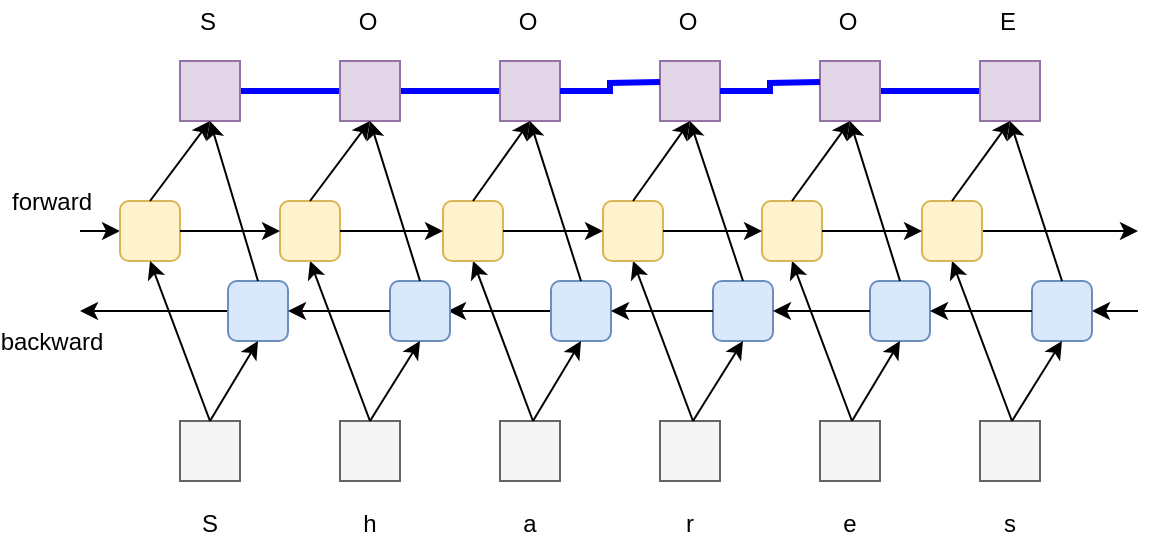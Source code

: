 <mxfile version="10.6.7" type="github"><diagram id="g8HI_m6oErlPgAcW6DRu" name="Page-1"><mxGraphModel dx="1158" dy="614" grid="1" gridSize="10" guides="1" tooltips="1" connect="1" arrows="1" fold="1" page="1" pageScale="1" pageWidth="827" pageHeight="1169" math="0" shadow="0"><root><mxCell id="0"/><mxCell id="1" parent="0"/><mxCell id="rIfPOnlPsE5DQsTtagdx-1" value="" style="group" vertex="1" connectable="0" parent="1"><mxGeometry x="36" y="74.5" width="563" height="271" as="geometry"/></mxCell><mxCell id="rIfPOnlPsE5DQsTtagdx-2" value="" style="whiteSpace=wrap;html=1;aspect=fixed;fillColor=#f5f5f5;strokeColor=#666666;fontColor=#333333;" vertex="1" parent="rIfPOnlPsE5DQsTtagdx-1"><mxGeometry x="84" y="210" width="30" height="30" as="geometry"/></mxCell><mxCell id="rIfPOnlPsE5DQsTtagdx-3" value="" style="whiteSpace=wrap;html=1;aspect=fixed;fillColor=#f5f5f5;strokeColor=#666666;fontColor=#333333;" vertex="1" parent="rIfPOnlPsE5DQsTtagdx-1"><mxGeometry x="164" y="210" width="30" height="30" as="geometry"/></mxCell><mxCell id="rIfPOnlPsE5DQsTtagdx-4" value="" style="whiteSpace=wrap;html=1;aspect=fixed;fillColor=#f5f5f5;strokeColor=#666666;fontColor=#333333;" vertex="1" parent="rIfPOnlPsE5DQsTtagdx-1"><mxGeometry x="244" y="210" width="30" height="30" as="geometry"/></mxCell><mxCell id="rIfPOnlPsE5DQsTtagdx-5" value="" style="whiteSpace=wrap;html=1;aspect=fixed;fillColor=#f5f5f5;strokeColor=#666666;fontColor=#333333;" vertex="1" parent="rIfPOnlPsE5DQsTtagdx-1"><mxGeometry x="324" y="210" width="30" height="30" as="geometry"/></mxCell><mxCell id="rIfPOnlPsE5DQsTtagdx-6" value="" style="whiteSpace=wrap;html=1;aspect=fixed;fillColor=#f5f5f5;strokeColor=#666666;fontColor=#333333;" vertex="1" parent="rIfPOnlPsE5DQsTtagdx-1"><mxGeometry x="404" y="210" width="30" height="30" as="geometry"/></mxCell><mxCell id="rIfPOnlPsE5DQsTtagdx-7" value="" style="whiteSpace=wrap;html=1;aspect=fixed;fillColor=#f5f5f5;strokeColor=#666666;fontColor=#333333;" vertex="1" parent="rIfPOnlPsE5DQsTtagdx-1"><mxGeometry x="484" y="210" width="30" height="30" as="geometry"/></mxCell><mxCell id="rIfPOnlPsE5DQsTtagdx-8" style="edgeStyle=none;rounded=0;orthogonalLoop=1;jettySize=auto;html=1;exitX=0;exitY=0.5;exitDx=0;exitDy=0;startArrow=none;startFill=0;endArrow=classic;endFill=1;" edge="1" parent="rIfPOnlPsE5DQsTtagdx-1" source="rIfPOnlPsE5DQsTtagdx-9"><mxGeometry relative="1" as="geometry"><mxPoint x="34" y="155" as="targetPoint"/></mxGeometry></mxCell><mxCell id="rIfPOnlPsE5DQsTtagdx-9" value="" style="rounded=1;whiteSpace=wrap;html=1;fillColor=#dae8fc;strokeColor=#6c8ebf;" vertex="1" parent="rIfPOnlPsE5DQsTtagdx-1"><mxGeometry x="108" y="140" width="30" height="30" as="geometry"/></mxCell><mxCell id="rIfPOnlPsE5DQsTtagdx-10" style="edgeStyle=none;rounded=0;orthogonalLoop=1;jettySize=auto;html=1;exitX=0;exitY=0.5;exitDx=0;exitDy=0;startArrow=classic;startFill=1;endArrow=none;endFill=0;" edge="1" parent="rIfPOnlPsE5DQsTtagdx-1" source="rIfPOnlPsE5DQsTtagdx-11"><mxGeometry relative="1" as="geometry"><mxPoint x="34" y="115" as="targetPoint"/></mxGeometry></mxCell><mxCell id="rIfPOnlPsE5DQsTtagdx-11" value="" style="rounded=1;whiteSpace=wrap;html=1;fillColor=#fff2cc;strokeColor=#d6b656;" vertex="1" parent="rIfPOnlPsE5DQsTtagdx-1"><mxGeometry x="54" y="100" width="30" height="30" as="geometry"/></mxCell><mxCell id="rIfPOnlPsE5DQsTtagdx-12" style="rounded=0;orthogonalLoop=1;jettySize=auto;html=1;exitX=0.5;exitY=0;exitDx=0;exitDy=0;entryX=0.5;entryY=1;entryDx=0;entryDy=0;" edge="1" parent="rIfPOnlPsE5DQsTtagdx-1" source="rIfPOnlPsE5DQsTtagdx-2" target="rIfPOnlPsE5DQsTtagdx-11"><mxGeometry relative="1" as="geometry"/></mxCell><mxCell id="rIfPOnlPsE5DQsTtagdx-13" value="" style="endArrow=classic;html=1;exitX=0.5;exitY=0;exitDx=0;exitDy=0;entryX=0.5;entryY=1;entryDx=0;entryDy=0;" edge="1" parent="rIfPOnlPsE5DQsTtagdx-1" source="rIfPOnlPsE5DQsTtagdx-2" target="rIfPOnlPsE5DQsTtagdx-9"><mxGeometry width="50" height="50" relative="1" as="geometry"><mxPoint x="54" y="310" as="sourcePoint"/><mxPoint x="104" y="260" as="targetPoint"/></mxGeometry></mxCell><mxCell id="rIfPOnlPsE5DQsTtagdx-14" style="rounded=0;orthogonalLoop=1;jettySize=auto;html=1;exitX=0.5;exitY=0;exitDx=0;exitDy=0;entryX=0.5;entryY=1;entryDx=0;entryDy=0;" edge="1" parent="rIfPOnlPsE5DQsTtagdx-1" target="rIfPOnlPsE5DQsTtagdx-18"><mxGeometry relative="1" as="geometry"><mxPoint x="179" y="210" as="sourcePoint"/></mxGeometry></mxCell><mxCell id="rIfPOnlPsE5DQsTtagdx-15" style="edgeStyle=none;rounded=0;orthogonalLoop=1;jettySize=auto;html=1;exitX=1;exitY=0.5;exitDx=0;exitDy=0;entryX=0;entryY=0.5;entryDx=0;entryDy=0;startArrow=classic;startFill=1;endArrow=none;endFill=0;" edge="1" parent="rIfPOnlPsE5DQsTtagdx-1" target="rIfPOnlPsE5DQsTtagdx-22"><mxGeometry relative="1" as="geometry"><mxPoint x="218" y="155" as="sourcePoint"/></mxGeometry></mxCell><mxCell id="rIfPOnlPsE5DQsTtagdx-16" value="" style="rounded=1;whiteSpace=wrap;html=1;fillColor=#dae8fc;strokeColor=#6c8ebf;" vertex="1" parent="rIfPOnlPsE5DQsTtagdx-1"><mxGeometry x="189" y="140" width="30" height="30" as="geometry"/></mxCell><mxCell id="rIfPOnlPsE5DQsTtagdx-17" style="edgeStyle=none;rounded=0;orthogonalLoop=1;jettySize=auto;html=1;exitX=1;exitY=0.5;exitDx=0;exitDy=0;entryX=0;entryY=0.5;entryDx=0;entryDy=0;startArrow=classic;startFill=1;endArrow=none;endFill=0;" edge="1" parent="rIfPOnlPsE5DQsTtagdx-1" source="rIfPOnlPsE5DQsTtagdx-9" target="rIfPOnlPsE5DQsTtagdx-16"><mxGeometry relative="1" as="geometry"/></mxCell><mxCell id="rIfPOnlPsE5DQsTtagdx-18" value="" style="rounded=1;whiteSpace=wrap;html=1;fillColor=#fff2cc;strokeColor=#d6b656;" vertex="1" parent="rIfPOnlPsE5DQsTtagdx-1"><mxGeometry x="134" y="100" width="30" height="30" as="geometry"/></mxCell><mxCell id="rIfPOnlPsE5DQsTtagdx-19" style="edgeStyle=none;rounded=0;orthogonalLoop=1;jettySize=auto;html=1;exitX=1;exitY=0.5;exitDx=0;exitDy=0;entryX=0;entryY=0.5;entryDx=0;entryDy=0;startArrow=none;startFill=0;endArrow=classic;endFill=1;" edge="1" parent="rIfPOnlPsE5DQsTtagdx-1" source="rIfPOnlPsE5DQsTtagdx-11" target="rIfPOnlPsE5DQsTtagdx-18"><mxGeometry relative="1" as="geometry"/></mxCell><mxCell id="rIfPOnlPsE5DQsTtagdx-20" value="" style="endArrow=classic;html=1;exitX=0.5;exitY=0;exitDx=0;exitDy=0;entryX=0.5;entryY=1;entryDx=0;entryDy=0;" edge="1" parent="rIfPOnlPsE5DQsTtagdx-1" target="rIfPOnlPsE5DQsTtagdx-16"><mxGeometry width="50" height="50" relative="1" as="geometry"><mxPoint x="179" y="210" as="sourcePoint"/><mxPoint x="184" y="260" as="targetPoint"/></mxGeometry></mxCell><mxCell id="rIfPOnlPsE5DQsTtagdx-21" style="rounded=0;orthogonalLoop=1;jettySize=auto;html=1;exitX=0.5;exitY=0;exitDx=0;exitDy=0;entryX=0.5;entryY=1;entryDx=0;entryDy=0;" edge="1" parent="rIfPOnlPsE5DQsTtagdx-1" target="rIfPOnlPsE5DQsTtagdx-23"><mxGeometry relative="1" as="geometry"><mxPoint x="260.5" y="210" as="sourcePoint"/></mxGeometry></mxCell><mxCell id="rIfPOnlPsE5DQsTtagdx-22" value="" style="rounded=1;whiteSpace=wrap;html=1;fillColor=#dae8fc;strokeColor=#6c8ebf;" vertex="1" parent="rIfPOnlPsE5DQsTtagdx-1"><mxGeometry x="269.5" y="140" width="30" height="30" as="geometry"/></mxCell><mxCell id="rIfPOnlPsE5DQsTtagdx-23" value="" style="rounded=1;whiteSpace=wrap;html=1;fillColor=#fff2cc;strokeColor=#d6b656;" vertex="1" parent="rIfPOnlPsE5DQsTtagdx-1"><mxGeometry x="215.5" y="100" width="30" height="30" as="geometry"/></mxCell><mxCell id="rIfPOnlPsE5DQsTtagdx-24" style="edgeStyle=none;rounded=0;orthogonalLoop=1;jettySize=auto;html=1;exitX=1;exitY=0.5;exitDx=0;exitDy=0;entryX=0;entryY=0.5;entryDx=0;entryDy=0;startArrow=none;startFill=0;endArrow=classic;endFill=1;" edge="1" parent="rIfPOnlPsE5DQsTtagdx-1" source="rIfPOnlPsE5DQsTtagdx-18" target="rIfPOnlPsE5DQsTtagdx-23"><mxGeometry relative="1" as="geometry"/></mxCell><mxCell id="rIfPOnlPsE5DQsTtagdx-25" value="" style="endArrow=classic;html=1;exitX=0.5;exitY=0;exitDx=0;exitDy=0;entryX=0.5;entryY=1;entryDx=0;entryDy=0;" edge="1" parent="rIfPOnlPsE5DQsTtagdx-1" target="rIfPOnlPsE5DQsTtagdx-22"><mxGeometry width="50" height="50" relative="1" as="geometry"><mxPoint x="260.5" y="210" as="sourcePoint"/><mxPoint x="265.5" y="260" as="targetPoint"/></mxGeometry></mxCell><mxCell id="rIfPOnlPsE5DQsTtagdx-26" style="rounded=0;orthogonalLoop=1;jettySize=auto;html=1;exitX=0.5;exitY=0;exitDx=0;exitDy=0;entryX=0.5;entryY=1;entryDx=0;entryDy=0;" edge="1" parent="rIfPOnlPsE5DQsTtagdx-1" target="rIfPOnlPsE5DQsTtagdx-29"><mxGeometry relative="1" as="geometry"><mxPoint x="340.5" y="210" as="sourcePoint"/></mxGeometry></mxCell><mxCell id="rIfPOnlPsE5DQsTtagdx-27" value="" style="rounded=1;whiteSpace=wrap;html=1;fillColor=#dae8fc;strokeColor=#6c8ebf;" vertex="1" parent="rIfPOnlPsE5DQsTtagdx-1"><mxGeometry x="350.5" y="140" width="30" height="30" as="geometry"/></mxCell><mxCell id="rIfPOnlPsE5DQsTtagdx-28" style="edgeStyle=none;rounded=0;orthogonalLoop=1;jettySize=auto;html=1;exitX=1;exitY=0.5;exitDx=0;exitDy=0;entryX=0;entryY=0.5;entryDx=0;entryDy=0;startArrow=classic;startFill=1;endArrow=none;endFill=0;" edge="1" parent="rIfPOnlPsE5DQsTtagdx-1" source="rIfPOnlPsE5DQsTtagdx-22" target="rIfPOnlPsE5DQsTtagdx-27"><mxGeometry relative="1" as="geometry"/></mxCell><mxCell id="rIfPOnlPsE5DQsTtagdx-29" value="" style="rounded=1;whiteSpace=wrap;html=1;fillColor=#fff2cc;strokeColor=#d6b656;" vertex="1" parent="rIfPOnlPsE5DQsTtagdx-1"><mxGeometry x="295.5" y="100" width="30" height="30" as="geometry"/></mxCell><mxCell id="rIfPOnlPsE5DQsTtagdx-30" style="edgeStyle=none;rounded=0;orthogonalLoop=1;jettySize=auto;html=1;exitX=1;exitY=0.5;exitDx=0;exitDy=0;entryX=0;entryY=0.5;entryDx=0;entryDy=0;startArrow=none;startFill=0;endArrow=classic;endFill=1;" edge="1" parent="rIfPOnlPsE5DQsTtagdx-1" source="rIfPOnlPsE5DQsTtagdx-23" target="rIfPOnlPsE5DQsTtagdx-29"><mxGeometry relative="1" as="geometry"/></mxCell><mxCell id="rIfPOnlPsE5DQsTtagdx-31" value="" style="endArrow=classic;html=1;exitX=0.5;exitY=0;exitDx=0;exitDy=0;entryX=0.5;entryY=1;entryDx=0;entryDy=0;" edge="1" parent="rIfPOnlPsE5DQsTtagdx-1" target="rIfPOnlPsE5DQsTtagdx-27"><mxGeometry width="50" height="50" relative="1" as="geometry"><mxPoint x="340.5" y="210" as="sourcePoint"/><mxPoint x="345.5" y="260" as="targetPoint"/></mxGeometry></mxCell><mxCell id="rIfPOnlPsE5DQsTtagdx-32" style="rounded=0;orthogonalLoop=1;jettySize=auto;html=1;exitX=0.5;exitY=0;exitDx=0;exitDy=0;entryX=0.5;entryY=1;entryDx=0;entryDy=0;" edge="1" parent="rIfPOnlPsE5DQsTtagdx-1" target="rIfPOnlPsE5DQsTtagdx-35"><mxGeometry relative="1" as="geometry"><mxPoint x="420" y="210" as="sourcePoint"/></mxGeometry></mxCell><mxCell id="rIfPOnlPsE5DQsTtagdx-33" value="" style="rounded=1;whiteSpace=wrap;html=1;fillColor=#dae8fc;strokeColor=#6c8ebf;" vertex="1" parent="rIfPOnlPsE5DQsTtagdx-1"><mxGeometry x="429" y="140" width="30" height="30" as="geometry"/></mxCell><mxCell id="rIfPOnlPsE5DQsTtagdx-34" style="edgeStyle=none;rounded=0;orthogonalLoop=1;jettySize=auto;html=1;exitX=1;exitY=0.5;exitDx=0;exitDy=0;entryX=0;entryY=0.5;entryDx=0;entryDy=0;startArrow=classic;startFill=1;endArrow=none;endFill=0;" edge="1" parent="rIfPOnlPsE5DQsTtagdx-1" source="rIfPOnlPsE5DQsTtagdx-27" target="rIfPOnlPsE5DQsTtagdx-33"><mxGeometry relative="1" as="geometry"/></mxCell><mxCell id="rIfPOnlPsE5DQsTtagdx-35" value="" style="rounded=1;whiteSpace=wrap;html=1;fillColor=#fff2cc;strokeColor=#d6b656;" vertex="1" parent="rIfPOnlPsE5DQsTtagdx-1"><mxGeometry x="375" y="100" width="30" height="30" as="geometry"/></mxCell><mxCell id="rIfPOnlPsE5DQsTtagdx-36" style="edgeStyle=none;rounded=0;orthogonalLoop=1;jettySize=auto;html=1;exitX=1;exitY=0.5;exitDx=0;exitDy=0;entryX=0;entryY=0.5;entryDx=0;entryDy=0;startArrow=none;startFill=0;endArrow=classic;endFill=1;" edge="1" parent="rIfPOnlPsE5DQsTtagdx-1" source="rIfPOnlPsE5DQsTtagdx-29" target="rIfPOnlPsE5DQsTtagdx-35"><mxGeometry relative="1" as="geometry"/></mxCell><mxCell id="rIfPOnlPsE5DQsTtagdx-37" value="" style="endArrow=classic;html=1;exitX=0.5;exitY=0;exitDx=0;exitDy=0;entryX=0.5;entryY=1;entryDx=0;entryDy=0;" edge="1" parent="rIfPOnlPsE5DQsTtagdx-1" target="rIfPOnlPsE5DQsTtagdx-33"><mxGeometry width="50" height="50" relative="1" as="geometry"><mxPoint x="420" y="210" as="sourcePoint"/><mxPoint x="425" y="260" as="targetPoint"/></mxGeometry></mxCell><mxCell id="rIfPOnlPsE5DQsTtagdx-38" style="rounded=0;orthogonalLoop=1;jettySize=auto;html=1;exitX=0.5;exitY=0;exitDx=0;exitDy=0;entryX=0.5;entryY=1;entryDx=0;entryDy=0;" edge="1" parent="rIfPOnlPsE5DQsTtagdx-1" target="rIfPOnlPsE5DQsTtagdx-43"><mxGeometry relative="1" as="geometry"><mxPoint x="500" y="210" as="sourcePoint"/></mxGeometry></mxCell><mxCell id="rIfPOnlPsE5DQsTtagdx-39" style="edgeStyle=none;rounded=0;orthogonalLoop=1;jettySize=auto;html=1;exitX=1;exitY=0.5;exitDx=0;exitDy=0;startArrow=classic;startFill=1;endArrow=none;endFill=0;" edge="1" parent="rIfPOnlPsE5DQsTtagdx-1" source="rIfPOnlPsE5DQsTtagdx-40"><mxGeometry relative="1" as="geometry"><mxPoint x="563" y="155" as="targetPoint"/></mxGeometry></mxCell><mxCell id="rIfPOnlPsE5DQsTtagdx-40" value="" style="rounded=1;whiteSpace=wrap;html=1;fillColor=#dae8fc;strokeColor=#6c8ebf;" vertex="1" parent="rIfPOnlPsE5DQsTtagdx-1"><mxGeometry x="510" y="140" width="30" height="30" as="geometry"/></mxCell><mxCell id="rIfPOnlPsE5DQsTtagdx-41" style="edgeStyle=none;rounded=0;orthogonalLoop=1;jettySize=auto;html=1;exitX=1;exitY=0.5;exitDx=0;exitDy=0;entryX=0;entryY=0.5;entryDx=0;entryDy=0;startArrow=classic;startFill=1;endArrow=none;endFill=0;" edge="1" parent="rIfPOnlPsE5DQsTtagdx-1" source="rIfPOnlPsE5DQsTtagdx-33" target="rIfPOnlPsE5DQsTtagdx-40"><mxGeometry relative="1" as="geometry"/></mxCell><mxCell id="rIfPOnlPsE5DQsTtagdx-42" style="edgeStyle=none;rounded=0;orthogonalLoop=1;jettySize=auto;html=1;exitX=1;exitY=0.5;exitDx=0;exitDy=0;startArrow=none;startFill=0;endArrow=classic;endFill=1;" edge="1" parent="rIfPOnlPsE5DQsTtagdx-1" source="rIfPOnlPsE5DQsTtagdx-43"><mxGeometry relative="1" as="geometry"><mxPoint x="563" y="115" as="targetPoint"/></mxGeometry></mxCell><mxCell id="rIfPOnlPsE5DQsTtagdx-43" value="" style="rounded=1;whiteSpace=wrap;html=1;fillColor=#fff2cc;strokeColor=#d6b656;" vertex="1" parent="rIfPOnlPsE5DQsTtagdx-1"><mxGeometry x="455" y="100" width="30" height="30" as="geometry"/></mxCell><mxCell id="rIfPOnlPsE5DQsTtagdx-44" style="edgeStyle=none;rounded=0;orthogonalLoop=1;jettySize=auto;html=1;exitX=1;exitY=0.5;exitDx=0;exitDy=0;entryX=0;entryY=0.5;entryDx=0;entryDy=0;startArrow=none;startFill=0;endArrow=classic;endFill=1;" edge="1" parent="rIfPOnlPsE5DQsTtagdx-1" source="rIfPOnlPsE5DQsTtagdx-35" target="rIfPOnlPsE5DQsTtagdx-43"><mxGeometry relative="1" as="geometry"/></mxCell><mxCell id="rIfPOnlPsE5DQsTtagdx-45" value="" style="endArrow=classic;html=1;exitX=0.5;exitY=0;exitDx=0;exitDy=0;entryX=0.5;entryY=1;entryDx=0;entryDy=0;" edge="1" parent="rIfPOnlPsE5DQsTtagdx-1" target="rIfPOnlPsE5DQsTtagdx-40"><mxGeometry width="50" height="50" relative="1" as="geometry"><mxPoint x="500" y="210" as="sourcePoint"/><mxPoint x="505" y="260" as="targetPoint"/></mxGeometry></mxCell><mxCell id="rIfPOnlPsE5DQsTtagdx-46" value="S" style="text;html=1;strokeColor=none;fillColor=none;align=center;verticalAlign=middle;whiteSpace=wrap;rounded=0;" vertex="1" parent="rIfPOnlPsE5DQsTtagdx-1"><mxGeometry x="79" y="251" width="40" height="20" as="geometry"/></mxCell><mxCell id="rIfPOnlPsE5DQsTtagdx-47" value="h" style="text;html=1;strokeColor=none;fillColor=none;align=center;verticalAlign=middle;whiteSpace=wrap;rounded=0;" vertex="1" parent="rIfPOnlPsE5DQsTtagdx-1"><mxGeometry x="159" y="251" width="40" height="20" as="geometry"/></mxCell><mxCell id="rIfPOnlPsE5DQsTtagdx-48" value="a" style="text;html=1;strokeColor=none;fillColor=none;align=center;verticalAlign=middle;whiteSpace=wrap;rounded=0;" vertex="1" parent="rIfPOnlPsE5DQsTtagdx-1"><mxGeometry x="239" y="251" width="40" height="20" as="geometry"/></mxCell><mxCell id="rIfPOnlPsE5DQsTtagdx-49" value="r" style="text;html=1;strokeColor=none;fillColor=none;align=center;verticalAlign=middle;whiteSpace=wrap;rounded=0;" vertex="1" parent="rIfPOnlPsE5DQsTtagdx-1"><mxGeometry x="319" y="251" width="40" height="20" as="geometry"/></mxCell><mxCell id="rIfPOnlPsE5DQsTtagdx-50" value="e" style="text;html=1;strokeColor=none;fillColor=none;align=center;verticalAlign=middle;whiteSpace=wrap;rounded=0;" vertex="1" parent="rIfPOnlPsE5DQsTtagdx-1"><mxGeometry x="399" y="251" width="40" height="20" as="geometry"/></mxCell><mxCell id="rIfPOnlPsE5DQsTtagdx-51" value="s" style="text;html=1;strokeColor=none;fillColor=none;align=center;verticalAlign=middle;whiteSpace=wrap;rounded=0;" vertex="1" parent="rIfPOnlPsE5DQsTtagdx-1"><mxGeometry x="479" y="251" width="40" height="20" as="geometry"/></mxCell><mxCell id="rIfPOnlPsE5DQsTtagdx-52" value="backward" style="text;html=1;strokeColor=none;fillColor=none;align=center;verticalAlign=middle;whiteSpace=wrap;rounded=0;" vertex="1" parent="rIfPOnlPsE5DQsTtagdx-1"><mxGeometry y="160" width="40" height="20" as="geometry"/></mxCell><mxCell id="rIfPOnlPsE5DQsTtagdx-53" value="forward" style="text;html=1;strokeColor=none;fillColor=none;align=center;verticalAlign=middle;whiteSpace=wrap;rounded=0;" vertex="1" parent="rIfPOnlPsE5DQsTtagdx-1"><mxGeometry y="90" width="40" height="20" as="geometry"/></mxCell><mxCell id="rIfPOnlPsE5DQsTtagdx-54" style="edgeStyle=orthogonalEdgeStyle;rounded=0;orthogonalLoop=1;jettySize=auto;html=1;exitX=1;exitY=0.5;exitDx=0;exitDy=0;entryX=0;entryY=0.5;entryDx=0;entryDy=0;endArrow=none;endFill=0;strokeColor=#0000FF;strokeWidth=3;" edge="1" parent="rIfPOnlPsE5DQsTtagdx-1" source="rIfPOnlPsE5DQsTtagdx-55" target="rIfPOnlPsE5DQsTtagdx-59"><mxGeometry relative="1" as="geometry"/></mxCell><mxCell id="rIfPOnlPsE5DQsTtagdx-55" value="" style="whiteSpace=wrap;html=1;aspect=fixed;fillColor=#e1d5e7;strokeColor=#9673a6;" vertex="1" parent="rIfPOnlPsE5DQsTtagdx-1"><mxGeometry x="84" y="30" width="30" height="30" as="geometry"/></mxCell><mxCell id="rIfPOnlPsE5DQsTtagdx-56" style="edgeStyle=none;rounded=0;orthogonalLoop=1;jettySize=auto;html=1;exitX=0.5;exitY=0;exitDx=0;exitDy=0;startArrow=none;startFill=0;endArrow=classic;endFill=1;entryX=0.5;entryY=1;entryDx=0;entryDy=0;" edge="1" parent="rIfPOnlPsE5DQsTtagdx-1" source="rIfPOnlPsE5DQsTtagdx-9" target="rIfPOnlPsE5DQsTtagdx-55"><mxGeometry relative="1" as="geometry"><mxPoint x="94" y="60" as="targetPoint"/></mxGeometry></mxCell><mxCell id="rIfPOnlPsE5DQsTtagdx-57" style="edgeStyle=none;rounded=0;orthogonalLoop=1;jettySize=auto;html=1;exitX=0.5;exitY=0;exitDx=0;exitDy=0;entryX=0.5;entryY=1;entryDx=0;entryDy=0;startArrow=none;startFill=0;endArrow=classic;endFill=1;" edge="1" parent="rIfPOnlPsE5DQsTtagdx-1" source="rIfPOnlPsE5DQsTtagdx-11" target="rIfPOnlPsE5DQsTtagdx-55"><mxGeometry relative="1" as="geometry"/></mxCell><mxCell id="rIfPOnlPsE5DQsTtagdx-58" style="edgeStyle=orthogonalEdgeStyle;rounded=0;orthogonalLoop=1;jettySize=auto;html=1;exitX=1;exitY=0.5;exitDx=0;exitDy=0;entryX=0;entryY=0.5;entryDx=0;entryDy=0;endArrow=none;endFill=0;strokeColor=#0000FF;strokeWidth=3;" edge="1" parent="rIfPOnlPsE5DQsTtagdx-1" source="rIfPOnlPsE5DQsTtagdx-59" target="rIfPOnlPsE5DQsTtagdx-62"><mxGeometry relative="1" as="geometry"/></mxCell><mxCell id="rIfPOnlPsE5DQsTtagdx-59" value="" style="whiteSpace=wrap;html=1;aspect=fixed;fillColor=#e1d5e7;strokeColor=#9673a6;" vertex="1" parent="rIfPOnlPsE5DQsTtagdx-1"><mxGeometry x="164" y="30" width="30" height="30" as="geometry"/></mxCell><mxCell id="rIfPOnlPsE5DQsTtagdx-60" style="edgeStyle=none;rounded=0;orthogonalLoop=1;jettySize=auto;html=1;exitX=0.5;exitY=0;exitDx=0;exitDy=0;startArrow=none;startFill=0;endArrow=classic;endFill=1;entryX=0.5;entryY=1;entryDx=0;entryDy=0;" edge="1" parent="rIfPOnlPsE5DQsTtagdx-1" source="rIfPOnlPsE5DQsTtagdx-16" target="rIfPOnlPsE5DQsTtagdx-59"><mxGeometry relative="1" as="geometry"><mxPoint x="184" y="60" as="targetPoint"/></mxGeometry></mxCell><mxCell id="rIfPOnlPsE5DQsTtagdx-61" style="edgeStyle=none;rounded=0;orthogonalLoop=1;jettySize=auto;html=1;exitX=0.5;exitY=0;exitDx=0;exitDy=0;entryX=0.5;entryY=1;entryDx=0;entryDy=0;startArrow=none;startFill=0;endArrow=classic;endFill=1;" edge="1" parent="rIfPOnlPsE5DQsTtagdx-1" source="rIfPOnlPsE5DQsTtagdx-18" target="rIfPOnlPsE5DQsTtagdx-59"><mxGeometry relative="1" as="geometry"/></mxCell><mxCell id="rIfPOnlPsE5DQsTtagdx-62" value="" style="whiteSpace=wrap;html=1;aspect=fixed;fillColor=#e1d5e7;strokeColor=#9673a6;" vertex="1" parent="rIfPOnlPsE5DQsTtagdx-1"><mxGeometry x="244" y="30" width="30" height="30" as="geometry"/></mxCell><mxCell id="rIfPOnlPsE5DQsTtagdx-63" style="edgeStyle=none;rounded=0;orthogonalLoop=1;jettySize=auto;html=1;exitX=0.5;exitY=0;exitDx=0;exitDy=0;entryX=0.5;entryY=1;entryDx=0;entryDy=0;startArrow=none;startFill=0;endArrow=classic;endFill=1;" edge="1" parent="rIfPOnlPsE5DQsTtagdx-1" source="rIfPOnlPsE5DQsTtagdx-22" target="rIfPOnlPsE5DQsTtagdx-62"><mxGeometry relative="1" as="geometry"/></mxCell><mxCell id="rIfPOnlPsE5DQsTtagdx-64" style="edgeStyle=none;rounded=0;orthogonalLoop=1;jettySize=auto;html=1;exitX=0.5;exitY=0;exitDx=0;exitDy=0;entryX=0.5;entryY=1;entryDx=0;entryDy=0;startArrow=none;startFill=0;endArrow=classic;endFill=1;" edge="1" parent="rIfPOnlPsE5DQsTtagdx-1" source="rIfPOnlPsE5DQsTtagdx-23" target="rIfPOnlPsE5DQsTtagdx-62"><mxGeometry relative="1" as="geometry"/></mxCell><mxCell id="rIfPOnlPsE5DQsTtagdx-65" value="" style="whiteSpace=wrap;html=1;aspect=fixed;fillColor=#e1d5e7;strokeColor=#9673a6;" vertex="1" parent="rIfPOnlPsE5DQsTtagdx-1"><mxGeometry x="324" y="30" width="30" height="30" as="geometry"/></mxCell><mxCell id="rIfPOnlPsE5DQsTtagdx-66" style="edgeStyle=none;rounded=0;orthogonalLoop=1;jettySize=auto;html=1;exitX=0.5;exitY=0;exitDx=0;exitDy=0;startArrow=none;startFill=0;endArrow=classic;endFill=1;entryX=0.5;entryY=1;entryDx=0;entryDy=0;" edge="1" parent="rIfPOnlPsE5DQsTtagdx-1" source="rIfPOnlPsE5DQsTtagdx-27" target="rIfPOnlPsE5DQsTtagdx-65"><mxGeometry relative="1" as="geometry"><mxPoint x="344" y="60" as="targetPoint"/></mxGeometry></mxCell><mxCell id="rIfPOnlPsE5DQsTtagdx-67" style="edgeStyle=none;rounded=0;orthogonalLoop=1;jettySize=auto;html=1;exitX=0.5;exitY=0;exitDx=0;exitDy=0;entryX=0.5;entryY=1;entryDx=0;entryDy=0;startArrow=none;startFill=0;endArrow=classic;endFill=1;" edge="1" parent="rIfPOnlPsE5DQsTtagdx-1" source="rIfPOnlPsE5DQsTtagdx-29" target="rIfPOnlPsE5DQsTtagdx-65"><mxGeometry relative="1" as="geometry"/></mxCell><mxCell id="rIfPOnlPsE5DQsTtagdx-68" style="edgeStyle=orthogonalEdgeStyle;rounded=0;orthogonalLoop=1;jettySize=auto;html=1;exitX=1;exitY=0.5;exitDx=0;exitDy=0;entryX=0;entryY=0.5;entryDx=0;entryDy=0;endArrow=none;endFill=0;strokeColor=#0000FF;strokeWidth=3;" edge="1" parent="rIfPOnlPsE5DQsTtagdx-1" source="rIfPOnlPsE5DQsTtagdx-69" target="rIfPOnlPsE5DQsTtagdx-72"><mxGeometry relative="1" as="geometry"/></mxCell><mxCell id="rIfPOnlPsE5DQsTtagdx-69" value="" style="whiteSpace=wrap;html=1;aspect=fixed;fillColor=#e1d5e7;strokeColor=#9673a6;" vertex="1" parent="rIfPOnlPsE5DQsTtagdx-1"><mxGeometry x="404" y="30" width="30" height="30" as="geometry"/></mxCell><mxCell id="rIfPOnlPsE5DQsTtagdx-70" style="edgeStyle=none;rounded=0;orthogonalLoop=1;jettySize=auto;html=1;exitX=0.5;exitY=0;exitDx=0;exitDy=0;entryX=0.5;entryY=1;entryDx=0;entryDy=0;startArrow=none;startFill=0;endArrow=classic;endFill=1;" edge="1" parent="rIfPOnlPsE5DQsTtagdx-1" source="rIfPOnlPsE5DQsTtagdx-33" target="rIfPOnlPsE5DQsTtagdx-69"><mxGeometry relative="1" as="geometry"/></mxCell><mxCell id="rIfPOnlPsE5DQsTtagdx-71" style="edgeStyle=none;rounded=0;orthogonalLoop=1;jettySize=auto;html=1;exitX=0.5;exitY=0;exitDx=0;exitDy=0;entryX=0.5;entryY=1;entryDx=0;entryDy=0;startArrow=none;startFill=0;endArrow=classic;endFill=1;" edge="1" parent="rIfPOnlPsE5DQsTtagdx-1" source="rIfPOnlPsE5DQsTtagdx-35" target="rIfPOnlPsE5DQsTtagdx-69"><mxGeometry relative="1" as="geometry"/></mxCell><mxCell id="rIfPOnlPsE5DQsTtagdx-72" value="" style="whiteSpace=wrap;html=1;aspect=fixed;fillColor=#e1d5e7;strokeColor=#9673a6;" vertex="1" parent="rIfPOnlPsE5DQsTtagdx-1"><mxGeometry x="484" y="30" width="30" height="30" as="geometry"/></mxCell><mxCell id="rIfPOnlPsE5DQsTtagdx-73" style="edgeStyle=none;rounded=0;orthogonalLoop=1;jettySize=auto;html=1;exitX=0.5;exitY=0;exitDx=0;exitDy=0;entryX=0.5;entryY=1;entryDx=0;entryDy=0;startArrow=none;startFill=0;endArrow=classic;endFill=1;" edge="1" parent="rIfPOnlPsE5DQsTtagdx-1" source="rIfPOnlPsE5DQsTtagdx-40" target="rIfPOnlPsE5DQsTtagdx-72"><mxGeometry relative="1" as="geometry"/></mxCell><mxCell id="rIfPOnlPsE5DQsTtagdx-74" value="S" style="text;html=1;strokeColor=none;fillColor=none;align=center;verticalAlign=middle;whiteSpace=wrap;rounded=0;" vertex="1" parent="rIfPOnlPsE5DQsTtagdx-1"><mxGeometry x="78" width="40" height="20" as="geometry"/></mxCell><mxCell id="rIfPOnlPsE5DQsTtagdx-75" value="O" style="text;html=1;strokeColor=none;fillColor=none;align=center;verticalAlign=middle;whiteSpace=wrap;rounded=0;" vertex="1" parent="rIfPOnlPsE5DQsTtagdx-1"><mxGeometry x="158" width="40" height="20" as="geometry"/></mxCell><mxCell id="rIfPOnlPsE5DQsTtagdx-76" value="O" style="text;html=1;strokeColor=none;fillColor=none;align=center;verticalAlign=middle;whiteSpace=wrap;rounded=0;" vertex="1" parent="rIfPOnlPsE5DQsTtagdx-1"><mxGeometry x="238" width="40" height="20" as="geometry"/></mxCell><mxCell id="rIfPOnlPsE5DQsTtagdx-77" value="O" style="text;html=1;strokeColor=none;fillColor=none;align=center;verticalAlign=middle;whiteSpace=wrap;rounded=0;" vertex="1" parent="rIfPOnlPsE5DQsTtagdx-1"><mxGeometry x="318" width="40" height="20" as="geometry"/></mxCell><mxCell id="rIfPOnlPsE5DQsTtagdx-78" value="O" style="text;html=1;strokeColor=none;fillColor=none;align=center;verticalAlign=middle;whiteSpace=wrap;rounded=0;" vertex="1" parent="rIfPOnlPsE5DQsTtagdx-1"><mxGeometry x="398" width="40" height="20" as="geometry"/></mxCell><mxCell id="rIfPOnlPsE5DQsTtagdx-79" value="E" style="text;html=1;strokeColor=none;fillColor=none;align=center;verticalAlign=middle;whiteSpace=wrap;rounded=0;" vertex="1" parent="rIfPOnlPsE5DQsTtagdx-1"><mxGeometry x="478" width="40" height="20" as="geometry"/></mxCell><mxCell id="rIfPOnlPsE5DQsTtagdx-80" style="edgeStyle=none;rounded=0;orthogonalLoop=1;jettySize=auto;html=1;exitX=0.5;exitY=0;exitDx=0;exitDy=0;entryX=0.5;entryY=1;entryDx=0;entryDy=0;startArrow=none;startFill=0;endArrow=classic;endFill=1;" edge="1" parent="rIfPOnlPsE5DQsTtagdx-1" source="rIfPOnlPsE5DQsTtagdx-43" target="rIfPOnlPsE5DQsTtagdx-72"><mxGeometry relative="1" as="geometry"/></mxCell><mxCell id="rIfPOnlPsE5DQsTtagdx-81" style="edgeStyle=orthogonalEdgeStyle;rounded=0;orthogonalLoop=1;jettySize=auto;html=1;exitX=1;exitY=0.5;exitDx=0;exitDy=0;endArrow=none;endFill=0;strokeColor=#0000FF;strokeWidth=3;" edge="1" parent="1" source="rIfPOnlPsE5DQsTtagdx-62"><mxGeometry relative="1" as="geometry"><mxPoint x="360" y="115" as="targetPoint"/></mxGeometry></mxCell><mxCell id="rIfPOnlPsE5DQsTtagdx-82" style="edgeStyle=orthogonalEdgeStyle;rounded=0;orthogonalLoop=1;jettySize=auto;html=1;exitX=1;exitY=0.5;exitDx=0;exitDy=0;endArrow=none;endFill=0;strokeColor=#0000FF;strokeWidth=3;" edge="1" parent="1" source="rIfPOnlPsE5DQsTtagdx-65"><mxGeometry relative="1" as="geometry"><mxPoint x="440" y="115" as="targetPoint"/></mxGeometry></mxCell></root></mxGraphModel></diagram></mxfile>